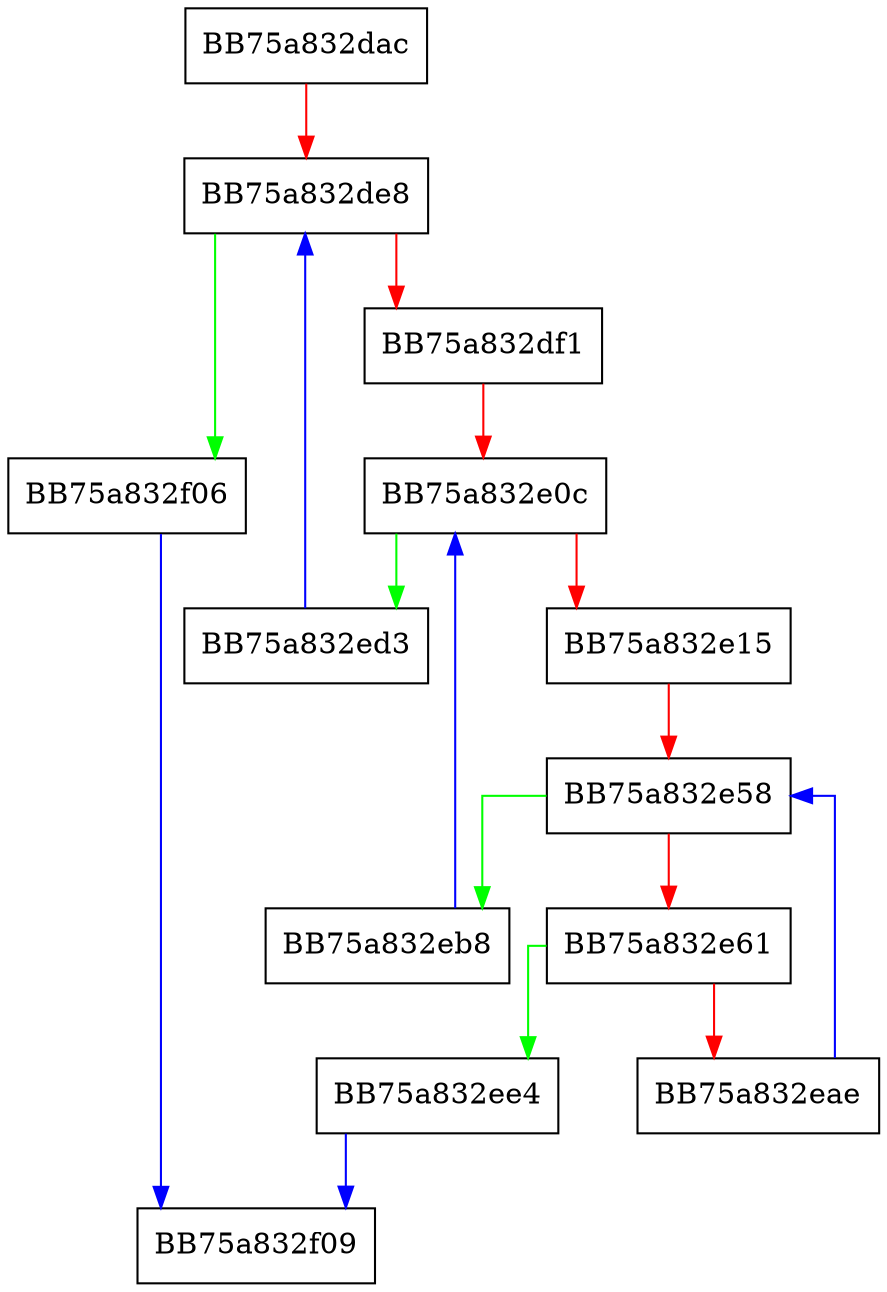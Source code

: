 digraph NotificationMapToSigattrNotification {
  node [shape="box"];
  graph [splines=ortho];
  BB75a832dac -> BB75a832de8 [color="red"];
  BB75a832de8 -> BB75a832f06 [color="green"];
  BB75a832de8 -> BB75a832df1 [color="red"];
  BB75a832df1 -> BB75a832e0c [color="red"];
  BB75a832e0c -> BB75a832ed3 [color="green"];
  BB75a832e0c -> BB75a832e15 [color="red"];
  BB75a832e15 -> BB75a832e58 [color="red"];
  BB75a832e58 -> BB75a832eb8 [color="green"];
  BB75a832e58 -> BB75a832e61 [color="red"];
  BB75a832e61 -> BB75a832ee4 [color="green"];
  BB75a832e61 -> BB75a832eae [color="red"];
  BB75a832eae -> BB75a832e58 [color="blue"];
  BB75a832eb8 -> BB75a832e0c [color="blue"];
  BB75a832ed3 -> BB75a832de8 [color="blue"];
  BB75a832ee4 -> BB75a832f09 [color="blue"];
  BB75a832f06 -> BB75a832f09 [color="blue"];
}